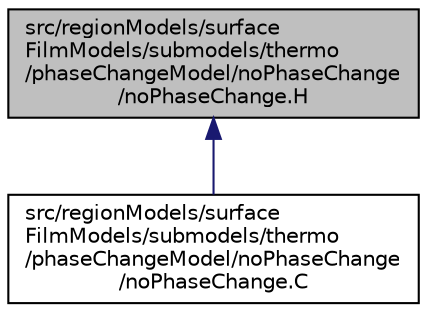 digraph "src/regionModels/surfaceFilmModels/submodels/thermo/phaseChangeModel/noPhaseChange/noPhaseChange.H"
{
  bgcolor="transparent";
  edge [fontname="Helvetica",fontsize="10",labelfontname="Helvetica",labelfontsize="10"];
  node [fontname="Helvetica",fontsize="10",shape=record];
  Node1 [label="src/regionModels/surface\lFilmModels/submodels/thermo\l/phaseChangeModel/noPhaseChange\l/noPhaseChange.H",height=0.2,width=0.4,color="black", fillcolor="grey75", style="filled", fontcolor="black"];
  Node1 -> Node2 [dir="back",color="midnightblue",fontsize="10",style="solid",fontname="Helvetica"];
  Node2 [label="src/regionModels/surface\lFilmModels/submodels/thermo\l/phaseChangeModel/noPhaseChange\l/noPhaseChange.C",height=0.2,width=0.4,color="black",URL="$a09719.html"];
}
